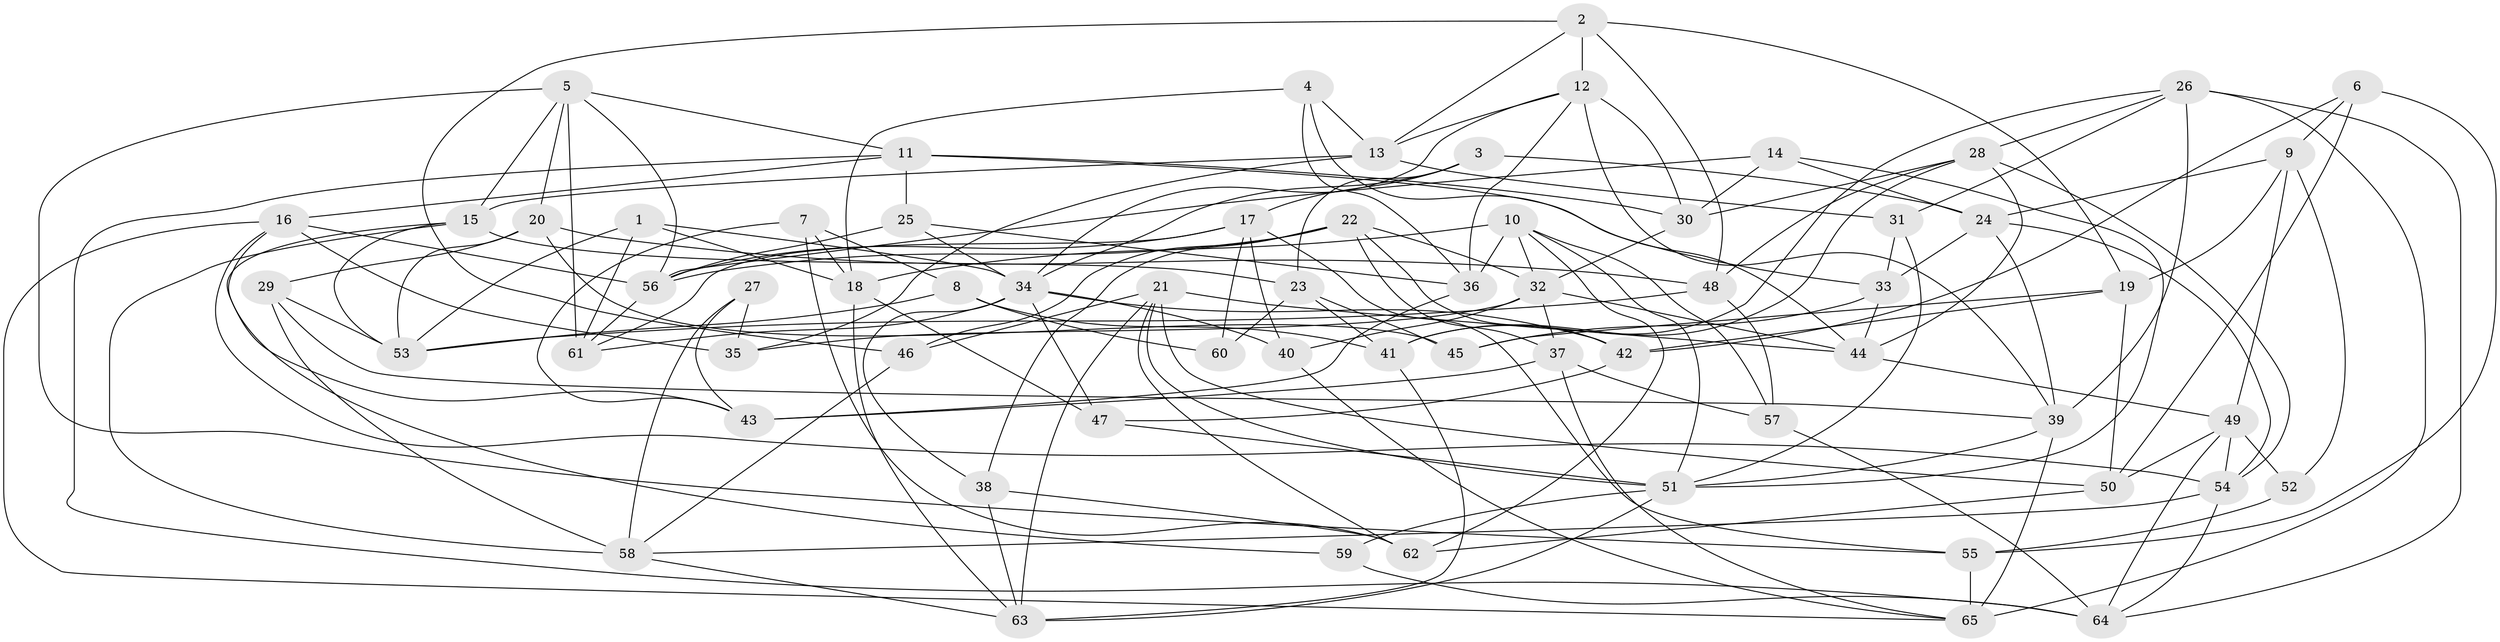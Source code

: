 // original degree distribution, {4: 1.0}
// Generated by graph-tools (version 1.1) at 2025/03/03/09/25 03:03:02]
// undirected, 65 vertices, 167 edges
graph export_dot {
graph [start="1"]
  node [color=gray90,style=filled];
  1;
  2;
  3;
  4;
  5;
  6;
  7;
  8;
  9;
  10;
  11;
  12;
  13;
  14;
  15;
  16;
  17;
  18;
  19;
  20;
  21;
  22;
  23;
  24;
  25;
  26;
  27;
  28;
  29;
  30;
  31;
  32;
  33;
  34;
  35;
  36;
  37;
  38;
  39;
  40;
  41;
  42;
  43;
  44;
  45;
  46;
  47;
  48;
  49;
  50;
  51;
  52;
  53;
  54;
  55;
  56;
  57;
  58;
  59;
  60;
  61;
  62;
  63;
  64;
  65;
  1 -- 18 [weight=1.0];
  1 -- 34 [weight=1.0];
  1 -- 53 [weight=1.0];
  1 -- 61 [weight=1.0];
  2 -- 12 [weight=2.0];
  2 -- 13 [weight=1.0];
  2 -- 19 [weight=1.0];
  2 -- 46 [weight=1.0];
  2 -- 48 [weight=1.0];
  3 -- 17 [weight=1.0];
  3 -- 23 [weight=1.0];
  3 -- 24 [weight=1.0];
  3 -- 34 [weight=1.0];
  4 -- 13 [weight=1.0];
  4 -- 18 [weight=1.0];
  4 -- 36 [weight=1.0];
  4 -- 44 [weight=1.0];
  5 -- 11 [weight=1.0];
  5 -- 15 [weight=1.0];
  5 -- 20 [weight=1.0];
  5 -- 55 [weight=1.0];
  5 -- 56 [weight=1.0];
  5 -- 61 [weight=1.0];
  6 -- 9 [weight=1.0];
  6 -- 42 [weight=1.0];
  6 -- 50 [weight=1.0];
  6 -- 55 [weight=1.0];
  7 -- 8 [weight=1.0];
  7 -- 18 [weight=1.0];
  7 -- 43 [weight=1.0];
  7 -- 62 [weight=1.0];
  8 -- 41 [weight=2.0];
  8 -- 53 [weight=1.0];
  8 -- 60 [weight=2.0];
  9 -- 19 [weight=2.0];
  9 -- 24 [weight=1.0];
  9 -- 49 [weight=1.0];
  9 -- 52 [weight=1.0];
  10 -- 18 [weight=1.0];
  10 -- 32 [weight=1.0];
  10 -- 36 [weight=1.0];
  10 -- 51 [weight=1.0];
  10 -- 57 [weight=1.0];
  10 -- 62 [weight=1.0];
  11 -- 16 [weight=1.0];
  11 -- 25 [weight=1.0];
  11 -- 30 [weight=1.0];
  11 -- 33 [weight=1.0];
  11 -- 64 [weight=1.0];
  12 -- 13 [weight=1.0];
  12 -- 30 [weight=2.0];
  12 -- 34 [weight=1.0];
  12 -- 36 [weight=1.0];
  12 -- 39 [weight=1.0];
  13 -- 15 [weight=1.0];
  13 -- 31 [weight=1.0];
  13 -- 35 [weight=1.0];
  14 -- 24 [weight=1.0];
  14 -- 30 [weight=1.0];
  14 -- 51 [weight=1.0];
  14 -- 56 [weight=1.0];
  15 -- 23 [weight=1.0];
  15 -- 53 [weight=1.0];
  15 -- 58 [weight=1.0];
  15 -- 59 [weight=1.0];
  16 -- 35 [weight=1.0];
  16 -- 43 [weight=1.0];
  16 -- 54 [weight=1.0];
  16 -- 56 [weight=1.0];
  16 -- 65 [weight=1.0];
  17 -- 40 [weight=1.0];
  17 -- 55 [weight=1.0];
  17 -- 56 [weight=1.0];
  17 -- 60 [weight=1.0];
  17 -- 61 [weight=1.0];
  18 -- 47 [weight=1.0];
  18 -- 63 [weight=1.0];
  19 -- 42 [weight=1.0];
  19 -- 45 [weight=1.0];
  19 -- 50 [weight=1.0];
  20 -- 29 [weight=1.0];
  20 -- 45 [weight=2.0];
  20 -- 48 [weight=1.0];
  20 -- 53 [weight=1.0];
  21 -- 44 [weight=1.0];
  21 -- 46 [weight=1.0];
  21 -- 50 [weight=1.0];
  21 -- 51 [weight=1.0];
  21 -- 62 [weight=1.0];
  21 -- 63 [weight=1.0];
  22 -- 32 [weight=1.0];
  22 -- 37 [weight=1.0];
  22 -- 38 [weight=1.0];
  22 -- 42 [weight=1.0];
  22 -- 46 [weight=1.0];
  22 -- 56 [weight=1.0];
  23 -- 41 [weight=1.0];
  23 -- 45 [weight=2.0];
  23 -- 60 [weight=1.0];
  24 -- 33 [weight=1.0];
  24 -- 39 [weight=1.0];
  24 -- 54 [weight=1.0];
  25 -- 34 [weight=1.0];
  25 -- 36 [weight=1.0];
  25 -- 56 [weight=1.0];
  26 -- 28 [weight=1.0];
  26 -- 31 [weight=1.0];
  26 -- 39 [weight=1.0];
  26 -- 41 [weight=1.0];
  26 -- 64 [weight=1.0];
  26 -- 65 [weight=1.0];
  27 -- 35 [weight=2.0];
  27 -- 43 [weight=1.0];
  27 -- 58 [weight=3.0];
  28 -- 30 [weight=1.0];
  28 -- 41 [weight=1.0];
  28 -- 44 [weight=1.0];
  28 -- 48 [weight=1.0];
  28 -- 54 [weight=1.0];
  29 -- 39 [weight=1.0];
  29 -- 53 [weight=1.0];
  29 -- 58 [weight=1.0];
  30 -- 32 [weight=1.0];
  31 -- 33 [weight=2.0];
  31 -- 51 [weight=2.0];
  32 -- 35 [weight=2.0];
  32 -- 37 [weight=1.0];
  32 -- 40 [weight=1.0];
  32 -- 44 [weight=1.0];
  33 -- 44 [weight=1.0];
  33 -- 45 [weight=1.0];
  34 -- 38 [weight=1.0];
  34 -- 40 [weight=1.0];
  34 -- 42 [weight=2.0];
  34 -- 47 [weight=1.0];
  34 -- 61 [weight=1.0];
  36 -- 43 [weight=2.0];
  37 -- 43 [weight=1.0];
  37 -- 57 [weight=2.0];
  37 -- 65 [weight=1.0];
  38 -- 62 [weight=1.0];
  38 -- 63 [weight=1.0];
  39 -- 51 [weight=1.0];
  39 -- 65 [weight=3.0];
  40 -- 65 [weight=1.0];
  41 -- 63 [weight=1.0];
  42 -- 47 [weight=1.0];
  44 -- 49 [weight=1.0];
  46 -- 58 [weight=1.0];
  47 -- 51 [weight=1.0];
  48 -- 53 [weight=1.0];
  48 -- 57 [weight=2.0];
  49 -- 50 [weight=1.0];
  49 -- 52 [weight=1.0];
  49 -- 54 [weight=1.0];
  49 -- 64 [weight=1.0];
  50 -- 62 [weight=2.0];
  51 -- 59 [weight=2.0];
  51 -- 63 [weight=1.0];
  52 -- 55 [weight=2.0];
  54 -- 58 [weight=1.0];
  54 -- 64 [weight=1.0];
  55 -- 65 [weight=3.0];
  56 -- 61 [weight=2.0];
  57 -- 64 [weight=1.0];
  58 -- 63 [weight=1.0];
  59 -- 64 [weight=1.0];
}
